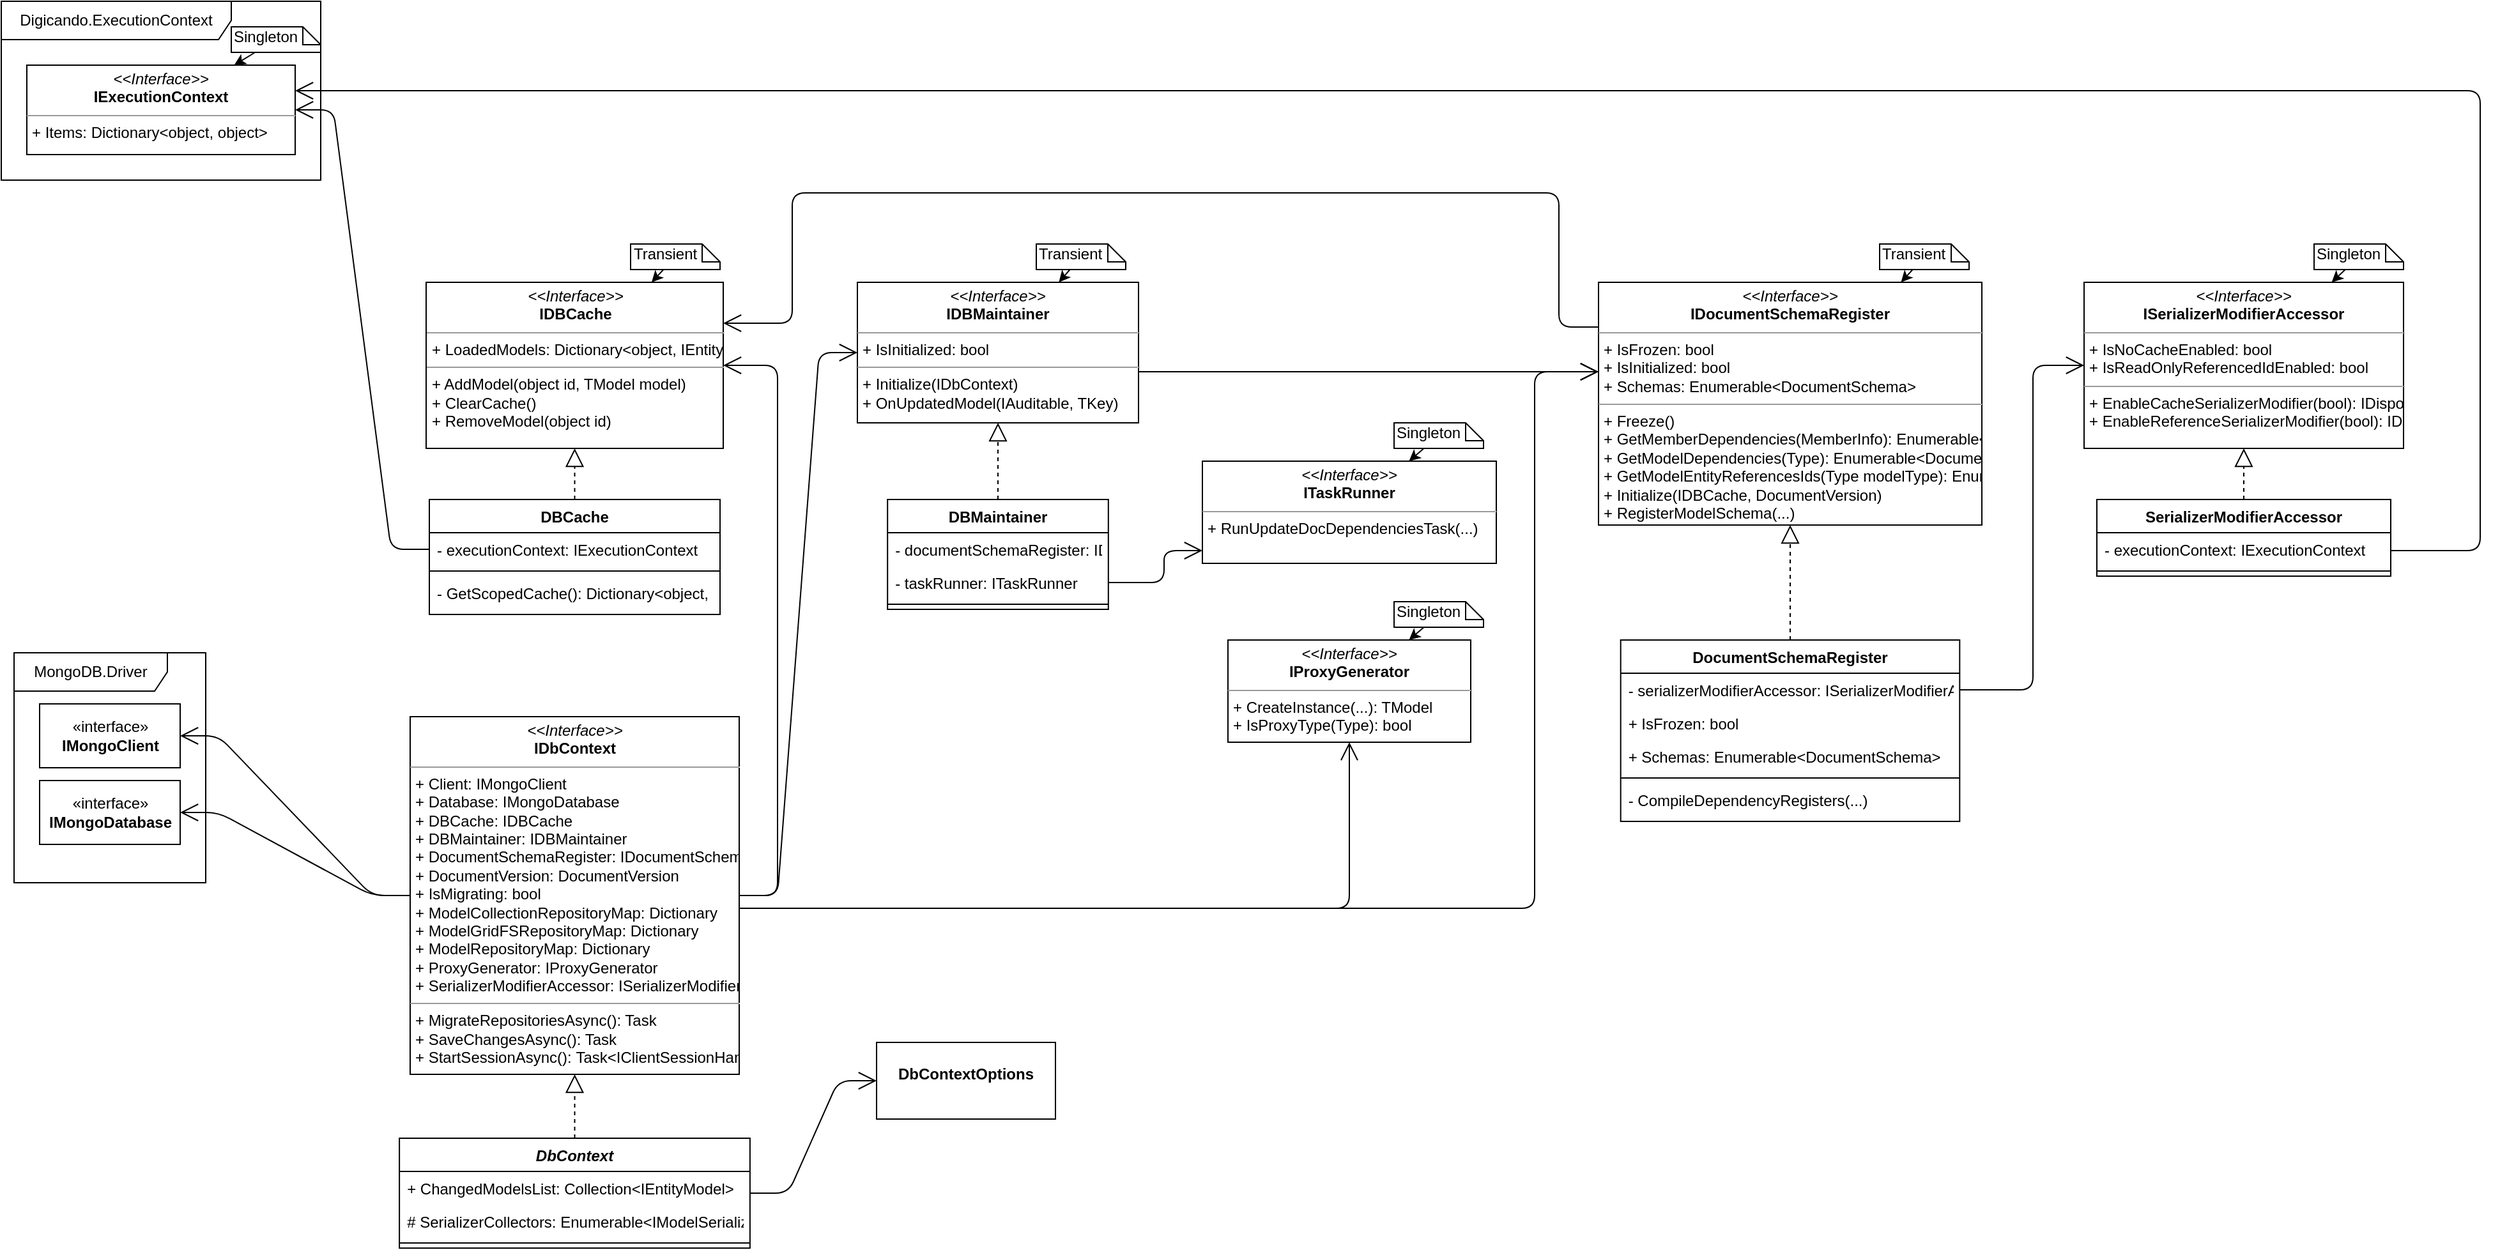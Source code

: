 <mxfile version="12.5.3" type="device"><diagram name="Page-1" id="9f46799a-70d6-7492-0946-bef42562c5a5"><mxGraphModel dx="1207" dy="1526" grid="1" gridSize="10" guides="1" tooltips="1" connect="1" arrows="1" fold="1" page="1" pageScale="1" pageWidth="1169" pageHeight="827" background="#ffffff" math="0" shadow="0"><root><mxCell id="0"/><mxCell id="1" parent="0"/><mxCell id="4_1BpdHHV7WjNFdUSWEV-7" value="&lt;p style=&quot;margin: 0px ; margin-top: 4px ; text-align: center&quot;&gt;&lt;i&gt;&amp;lt;&amp;lt;Interface&amp;gt;&amp;gt;&lt;/i&gt;&lt;br&gt;&lt;b&gt;IDbContext&lt;/b&gt;&lt;/p&gt;&lt;hr size=&quot;1&quot;&gt;&lt;p style=&quot;margin: 0px ; margin-left: 4px&quot;&gt;+ Client: IMongoClient&lt;br&gt;+ Database: IMongoDatabase&lt;/p&gt;&lt;p style=&quot;margin: 0px ; margin-left: 4px&quot;&gt;+ DBCache: IDBCache&lt;/p&gt;&lt;p style=&quot;margin: 0px ; margin-left: 4px&quot;&gt;+ DBMaintainer: IDBMaintainer&lt;/p&gt;&lt;p style=&quot;margin: 0px ; margin-left: 4px&quot;&gt;+ DocumentSchemaRegister: IDocumentSchemaRegister&lt;/p&gt;&lt;p style=&quot;margin: 0px ; margin-left: 4px&quot;&gt;+ DocumentVersion: DocumentVersion&lt;/p&gt;&lt;p style=&quot;margin: 0px ; margin-left: 4px&quot;&gt;+ IsMigrating: bool&lt;/p&gt;&lt;p style=&quot;margin: 0px ; margin-left: 4px&quot;&gt;+ ModelCollectionRepositoryMap: Dictionary&lt;/p&gt;&lt;p style=&quot;margin: 0px ; margin-left: 4px&quot;&gt;+ ModelGridFSRepositoryMap: Dictionary&lt;/p&gt;&lt;p style=&quot;margin: 0px ; margin-left: 4px&quot;&gt;+ ModelRepositoryMap: Dictionary&lt;/p&gt;&lt;p style=&quot;margin: 0px ; margin-left: 4px&quot;&gt;+ ProxyGenerator: IProxyGenerator&lt;/p&gt;&lt;p style=&quot;margin: 0px ; margin-left: 4px&quot;&gt;+&amp;nbsp;SerializerModifierAccessor: ISerializerModifierAccessor&lt;/p&gt;&lt;hr size=&quot;1&quot;&gt;&lt;p style=&quot;margin: 0px ; margin-left: 4px&quot;&gt;+ MigrateRepositoriesAsync(): Task&lt;br&gt;+ SaveChangesAsync(): Task&lt;/p&gt;&lt;p style=&quot;margin: 0px ; margin-left: 4px&quot;&gt;+&amp;nbsp;StartSessionAsync():&amp;nbsp;Task&amp;lt;IClientSessionHandle&amp;gt;&lt;/p&gt;" style="verticalAlign=top;align=left;overflow=fill;fontSize=12;fontFamily=Helvetica;html=1;" parent="1" vertex="1"><mxGeometry x="610" y="30" width="257.5" height="280" as="geometry"/></mxCell><mxCell id="4_1BpdHHV7WjNFdUSWEV-11" value="" style="group" parent="1" vertex="1" connectable="0"><mxGeometry x="300" y="-20" width="150" height="180" as="geometry"/></mxCell><mxCell id="4_1BpdHHV7WjNFdUSWEV-10" value="MongoDB.Driver" style="shape=umlFrame;whiteSpace=wrap;html=1;width=120;height=30;" parent="4_1BpdHHV7WjNFdUSWEV-11" vertex="1"><mxGeometry width="150" height="180" as="geometry"/></mxCell><mxCell id="4_1BpdHHV7WjNFdUSWEV-8" value="«interface»&lt;br&gt;&lt;b&gt;IMongoClient&lt;/b&gt;" style="html=1;" parent="4_1BpdHHV7WjNFdUSWEV-11" vertex="1"><mxGeometry x="20" y="40" width="110" height="50" as="geometry"/></mxCell><mxCell id="4_1BpdHHV7WjNFdUSWEV-9" value="«interface»&lt;br&gt;&lt;b&gt;IMongoDatabase&lt;/b&gt;" style="html=1;" parent="4_1BpdHHV7WjNFdUSWEV-11" vertex="1"><mxGeometry x="20" y="100" width="110" height="50" as="geometry"/></mxCell><mxCell id="4_1BpdHHV7WjNFdUSWEV-13" value="" style="endArrow=open;endFill=1;endSize=12;html=1;strokeColor=#000000;rounded=1;edgeStyle=entityRelationEdgeStyle;" parent="1" source="4_1BpdHHV7WjNFdUSWEV-7" target="4_1BpdHHV7WjNFdUSWEV-8" edge="1"><mxGeometry width="160" relative="1" as="geometry"><mxPoint x="870" y="80" as="sourcePoint"/><mxPoint x="910" y="-20" as="targetPoint"/></mxGeometry></mxCell><mxCell id="4_1BpdHHV7WjNFdUSWEV-14" value="" style="endArrow=open;endFill=1;endSize=12;html=1;strokeColor=#000000;rounded=1;edgeStyle=entityRelationEdgeStyle;" parent="1" source="4_1BpdHHV7WjNFdUSWEV-7" target="4_1BpdHHV7WjNFdUSWEV-9" edge="1"><mxGeometry width="160" relative="1" as="geometry"><mxPoint x="860" y="85" as="sourcePoint"/><mxPoint x="1000" y="5" as="targetPoint"/></mxGeometry></mxCell><mxCell id="4_1BpdHHV7WjNFdUSWEV-18" value="" style="endArrow=block;dashed=1;endFill=0;endSize=12;html=1;strokeColor=#000000;" parent="1" source="4_1BpdHHV7WjNFdUSWEV-21" target="4_1BpdHHV7WjNFdUSWEV-7" edge="1"><mxGeometry width="160" relative="1" as="geometry"><mxPoint x="738.75" y="350" as="sourcePoint"/><mxPoint x="547.5" y="370" as="targetPoint"/></mxGeometry></mxCell><mxCell id="4_1BpdHHV7WjNFdUSWEV-19" value="&lt;p style=&quot;margin: 0px ; margin-top: 4px ; text-align: center&quot;&gt;&lt;br&gt;&lt;b&gt;DbContextOptions&lt;/b&gt;&lt;br&gt;&lt;/p&gt;" style="verticalAlign=top;align=left;overflow=fill;fontSize=12;fontFamily=Helvetica;html=1;" parent="1" vertex="1"><mxGeometry x="975" y="285" width="140" height="60" as="geometry"/></mxCell><mxCell id="4_1BpdHHV7WjNFdUSWEV-20" value="" style="endArrow=open;endFill=1;endSize=12;html=1;strokeColor=#000000;rounded=1;edgeStyle=entityRelationEdgeStyle;" parent="1" source="4_1BpdHHV7WjNFdUSWEV-21" target="4_1BpdHHV7WjNFdUSWEV-19" edge="1"><mxGeometry width="160" relative="1" as="geometry"><mxPoint x="808.75" y="380" as="sourcePoint"/><mxPoint x="960" y="262" as="targetPoint"/></mxGeometry></mxCell><mxCell id="4_1BpdHHV7WjNFdUSWEV-21" value="DbContext" style="swimlane;fontStyle=3;align=center;verticalAlign=top;childLayout=stackLayout;horizontal=1;startSize=26;horizontalStack=0;resizeParent=1;resizeParentMax=0;resizeLast=0;collapsible=1;marginBottom=0;" parent="1" vertex="1"><mxGeometry x="601.57" y="360" width="274.37" height="86" as="geometry"/></mxCell><mxCell id="4_1BpdHHV7WjNFdUSWEV-22" value="+ ChangedModelsList: Collection&lt;IEntityModel&gt;" style="text;strokeColor=none;fillColor=none;align=left;verticalAlign=top;spacingLeft=4;spacingRight=4;overflow=hidden;rotatable=0;points=[[0,0.5],[1,0.5]];portConstraint=eastwest;" parent="4_1BpdHHV7WjNFdUSWEV-21" vertex="1"><mxGeometry y="26" width="274.37" height="26" as="geometry"/></mxCell><mxCell id="4_1BpdHHV7WjNFdUSWEV-29" value="# SerializerCollectors: Enumerable&lt;IModelSerializerCollector&gt;" style="text;strokeColor=none;fillColor=none;align=left;verticalAlign=top;spacingLeft=4;spacingRight=4;overflow=hidden;rotatable=0;points=[[0,0.5],[1,0.5]];portConstraint=eastwest;" parent="4_1BpdHHV7WjNFdUSWEV-21" vertex="1"><mxGeometry y="52" width="274.37" height="26" as="geometry"/></mxCell><mxCell id="4_1BpdHHV7WjNFdUSWEV-23" value="" style="line;strokeWidth=1;fillColor=none;align=left;verticalAlign=middle;spacingTop=-1;spacingLeft=3;spacingRight=3;rotatable=0;labelPosition=right;points=[];portConstraint=eastwest;" parent="4_1BpdHHV7WjNFdUSWEV-21" vertex="1"><mxGeometry y="78" width="274.37" height="8" as="geometry"/></mxCell><mxCell id="4_1BpdHHV7WjNFdUSWEV-30" value="&lt;p style=&quot;margin: 0px ; margin-top: 4px ; text-align: center&quot;&gt;&lt;i&gt;&amp;lt;&amp;lt;Interface&amp;gt;&amp;gt;&lt;/i&gt;&lt;br&gt;&lt;b&gt;IDBCache&lt;/b&gt;&lt;br&gt;&lt;/p&gt;&lt;hr size=&quot;1&quot;&gt;&lt;p style=&quot;margin: 0px ; margin-left: 4px&quot;&gt;+ LoadedModels: Dictionary&amp;lt;object, IEntityModel&amp;gt;&lt;br&gt;&lt;/p&gt;&lt;hr size=&quot;1&quot;&gt;&lt;p style=&quot;margin: 0px ; margin-left: 4px&quot;&gt;+ AddModel(object id, TModel model)&lt;br&gt;+ ClearCache()&lt;/p&gt;&lt;p style=&quot;margin: 0px ; margin-left: 4px&quot;&gt;+&amp;nbsp;RemoveModel(object id)&lt;/p&gt;" style="verticalAlign=top;align=left;overflow=fill;fontSize=12;fontFamily=Helvetica;html=1;" parent="1" vertex="1"><mxGeometry x="622.5" y="-310" width="232.5" height="130" as="geometry"/></mxCell><mxCell id="4_1BpdHHV7WjNFdUSWEV-31" value="" style="endArrow=open;endFill=1;endSize=12;html=1;strokeColor=#000000;rounded=1;edgeStyle=entityRelationEdgeStyle;" parent="1" source="4_1BpdHHV7WjNFdUSWEV-7" target="4_1BpdHHV7WjNFdUSWEV-30" edge="1"><mxGeometry width="160" relative="1" as="geometry"><mxPoint x="820" y="-15" as="sourcePoint"/><mxPoint x="947.5" y="-120" as="targetPoint"/></mxGeometry></mxCell><mxCell id="4_1BpdHHV7WjNFdUSWEV-34" value="" style="group" parent="1" vertex="1" connectable="0"><mxGeometry x="290" y="-530" width="260" height="140" as="geometry"/></mxCell><mxCell id="4_1BpdHHV7WjNFdUSWEV-33" value="Digicando.ExecutionContext" style="shape=umlFrame;whiteSpace=wrap;html=1;width=180;height=30;" parent="4_1BpdHHV7WjNFdUSWEV-34" vertex="1"><mxGeometry width="250" height="140" as="geometry"/></mxCell><mxCell id="4_1BpdHHV7WjNFdUSWEV-32" value="&lt;p style=&quot;margin: 0px ; margin-top: 4px ; text-align: center&quot;&gt;&lt;i&gt;&amp;lt;&amp;lt;Interface&amp;gt;&amp;gt;&lt;/i&gt;&lt;br&gt;&lt;b&gt;IExecutionContext&lt;/b&gt;&lt;br&gt;&lt;/p&gt;&lt;hr size=&quot;1&quot;&gt;&lt;p style=&quot;margin: 0px ; margin-left: 4px&quot;&gt;+ Items: Dictionary&amp;lt;object, object&amp;gt;&lt;/p&gt;" style="verticalAlign=top;align=left;overflow=fill;fontSize=12;fontFamily=Helvetica;html=1;" parent="4_1BpdHHV7WjNFdUSWEV-34" vertex="1"><mxGeometry x="20" y="50" width="210" height="70" as="geometry"/></mxCell><mxCell id="4_1BpdHHV7WjNFdUSWEV-78" value="Singleton" style="shape=note;whiteSpace=wrap;html=1;size=14;verticalAlign=top;align=left;spacingTop=-6;" parent="4_1BpdHHV7WjNFdUSWEV-34" vertex="1"><mxGeometry x="180" y="20" width="70" height="20" as="geometry"/></mxCell><mxCell id="4_1BpdHHV7WjNFdUSWEV-80" value="" style="edgeStyle=none;rounded=1;orthogonalLoop=1;jettySize=auto;html=1;strokeColor=#000000;" parent="4_1BpdHHV7WjNFdUSWEV-34" source="4_1BpdHHV7WjNFdUSWEV-78" target="4_1BpdHHV7WjNFdUSWEV-32" edge="1"><mxGeometry relative="1" as="geometry"><mxPoint x="252.5" y="-45" as="targetPoint"/></mxGeometry></mxCell><mxCell id="4_1BpdHHV7WjNFdUSWEV-35" value="DBCache" style="swimlane;fontStyle=1;align=center;verticalAlign=top;childLayout=stackLayout;horizontal=1;startSize=26;horizontalStack=0;resizeParent=1;resizeParentMax=0;resizeLast=0;collapsible=1;marginBottom=0;" parent="1" vertex="1"><mxGeometry x="625" y="-140" width="227.5" height="90" as="geometry"/></mxCell><mxCell id="4_1BpdHHV7WjNFdUSWEV-36" value="- executionContext: IExecutionContext" style="text;strokeColor=none;fillColor=none;align=left;verticalAlign=top;spacingLeft=4;spacingRight=4;overflow=hidden;rotatable=0;points=[[0,0.5],[1,0.5]];portConstraint=eastwest;" parent="4_1BpdHHV7WjNFdUSWEV-35" vertex="1"><mxGeometry y="26" width="227.5" height="26" as="geometry"/></mxCell><mxCell id="4_1BpdHHV7WjNFdUSWEV-37" value="" style="line;strokeWidth=1;fillColor=none;align=left;verticalAlign=middle;spacingTop=-1;spacingLeft=3;spacingRight=3;rotatable=0;labelPosition=right;points=[];portConstraint=eastwest;" parent="4_1BpdHHV7WjNFdUSWEV-35" vertex="1"><mxGeometry y="52" width="227.5" height="8" as="geometry"/></mxCell><mxCell id="4_1BpdHHV7WjNFdUSWEV-38" value="- GetScopedCache(): Dictionary&lt;object, IEntityModel&gt;" style="text;strokeColor=none;fillColor=none;align=left;verticalAlign=top;spacingLeft=4;spacingRight=4;overflow=hidden;rotatable=0;points=[[0,0.5],[1,0.5]];portConstraint=eastwest;" parent="4_1BpdHHV7WjNFdUSWEV-35" vertex="1"><mxGeometry y="60" width="227.5" height="30" as="geometry"/></mxCell><mxCell id="4_1BpdHHV7WjNFdUSWEV-39" value="" style="endArrow=block;dashed=1;endFill=0;endSize=12;html=1;strokeColor=#000000;" parent="1" source="4_1BpdHHV7WjNFdUSWEV-35" target="4_1BpdHHV7WjNFdUSWEV-30" edge="1"><mxGeometry width="160" relative="1" as="geometry"><mxPoint x="570.004" y="-120" as="sourcePoint"/><mxPoint x="570.003" y="-170" as="targetPoint"/></mxGeometry></mxCell><mxCell id="4_1BpdHHV7WjNFdUSWEV-42" value="" style="endArrow=open;endFill=1;endSize=12;html=1;strokeColor=#000000;rounded=1;edgeStyle=entityRelationEdgeStyle;" parent="1" source="4_1BpdHHV7WjNFdUSWEV-36" target="4_1BpdHHV7WjNFdUSWEV-32" edge="1"><mxGeometry width="160" relative="1" as="geometry"><mxPoint x="422.5" y="65" as="sourcePoint"/><mxPoint x="410" y="-360" as="targetPoint"/></mxGeometry></mxCell><mxCell id="4_1BpdHHV7WjNFdUSWEV-43" value="&lt;p style=&quot;margin: 0px ; margin-top: 4px ; text-align: center&quot;&gt;&lt;i&gt;&amp;lt;&amp;lt;Interface&amp;gt;&amp;gt;&lt;/i&gt;&lt;br&gt;&lt;b&gt;IDBMaintainer&lt;/b&gt;&lt;/p&gt;&lt;hr size=&quot;1&quot;&gt;&lt;p style=&quot;margin: 0px ; margin-left: 4px&quot;&gt;+ IsInitialized: bool&lt;br&gt;&lt;/p&gt;&lt;hr size=&quot;1&quot;&gt;&lt;p style=&quot;margin: 0px 0px 0px 4px&quot;&gt;+&amp;nbsp;Initialize(IDbContext)&lt;/p&gt;&lt;p style=&quot;margin: 0px 0px 0px 4px&quot;&gt;+ OnUpdatedModel(IAuditable, TKey)&lt;br&gt;&lt;/p&gt;" style="verticalAlign=top;align=left;overflow=fill;fontSize=12;fontFamily=Helvetica;html=1;" parent="1" vertex="1"><mxGeometry x="960" y="-310" width="220" height="110" as="geometry"/></mxCell><mxCell id="4_1BpdHHV7WjNFdUSWEV-44" value="DBMaintainer" style="swimlane;fontStyle=1;align=center;verticalAlign=top;childLayout=stackLayout;horizontal=1;startSize=26;horizontalStack=0;resizeParent=1;resizeParentMax=0;resizeLast=0;collapsible=1;marginBottom=0;" parent="1" vertex="1"><mxGeometry x="983.59" y="-140" width="172.81" height="86" as="geometry"><mxRectangle x="763.59" y="-30" width="110" height="26" as="alternateBounds"/></mxGeometry></mxCell><mxCell id="4_1BpdHHV7WjNFdUSWEV-45" value="- documentSchemaRegister: IDocumentSchemaRegister" style="text;align=left;verticalAlign=top;spacingLeft=4;spacingRight=4;overflow=hidden;rotatable=0;points=[[0,0.5],[1,0.5]];portConstraint=eastwest;" parent="4_1BpdHHV7WjNFdUSWEV-44" vertex="1"><mxGeometry y="26" width="172.81" height="26" as="geometry"/></mxCell><mxCell id="4_1BpdHHV7WjNFdUSWEV-48" value="- taskRunner: ITaskRunner" style="text;align=left;verticalAlign=top;spacingLeft=4;spacingRight=4;overflow=hidden;rotatable=0;points=[[0,0.5],[1,0.5]];portConstraint=eastwest;" parent="4_1BpdHHV7WjNFdUSWEV-44" vertex="1"><mxGeometry y="52" width="172.81" height="26" as="geometry"/></mxCell><mxCell id="4_1BpdHHV7WjNFdUSWEV-46" value="" style="line;strokeWidth=1;fillColor=none;align=left;verticalAlign=middle;spacingTop=-1;spacingLeft=3;spacingRight=3;rotatable=0;labelPosition=right;points=[];portConstraint=eastwest;" parent="4_1BpdHHV7WjNFdUSWEV-44" vertex="1"><mxGeometry y="78" width="172.81" height="8" as="geometry"/></mxCell><mxCell id="4_1BpdHHV7WjNFdUSWEV-49" value="" style="endArrow=block;dashed=1;endFill=0;endSize=12;html=1;strokeColor=#000000;" parent="1" source="4_1BpdHHV7WjNFdUSWEV-44" target="4_1BpdHHV7WjNFdUSWEV-43" edge="1"><mxGeometry width="160" relative="1" as="geometry"><mxPoint x="748.754" y="-185" as="sourcePoint"/><mxPoint x="748.752" y="-225" as="targetPoint"/></mxGeometry></mxCell><mxCell id="4_1BpdHHV7WjNFdUSWEV-50" value="" style="endArrow=open;endFill=1;endSize=12;html=1;strokeColor=#000000;rounded=1;edgeStyle=entityRelationEdgeStyle;" parent="1" source="4_1BpdHHV7WjNFdUSWEV-7" target="4_1BpdHHV7WjNFdUSWEV-43" edge="1"><mxGeometry width="160" relative="1" as="geometry"><mxPoint x="877.5" y="190" as="sourcePoint"/><mxPoint x="865" y="-235" as="targetPoint"/></mxGeometry></mxCell><mxCell id="4_1BpdHHV7WjNFdUSWEV-51" value="&lt;p style=&quot;margin: 0px ; margin-top: 4px ; text-align: center&quot;&gt;&lt;i&gt;&amp;lt;&amp;lt;Interface&amp;gt;&amp;gt;&lt;/i&gt;&lt;br&gt;&lt;b&gt;IDocumentSchemaRegister&lt;/b&gt;&lt;br&gt;&lt;/p&gt;&lt;hr size=&quot;1&quot;&gt;&lt;p style=&quot;margin: 0px ; margin-left: 4px&quot;&gt;&lt;/p&gt;&lt;p style=&quot;margin: 0px ; margin-left: 4px&quot;&gt;+ IsFrozen: bool&lt;/p&gt;&lt;p style=&quot;margin: 0px ; margin-left: 4px&quot;&gt;+ IsInitialized: bool&lt;/p&gt;&lt;p style=&quot;margin: 0px ; margin-left: 4px&quot;&gt;+ Schemas: Enumerable&amp;lt;DocumentSchema&amp;gt;&lt;/p&gt;&lt;hr size=&quot;1&quot;&gt;&lt;p style=&quot;margin: 0px 0px 0px 4px&quot;&gt;+&amp;nbsp;Freeze()&lt;/p&gt;&lt;p style=&quot;margin: 0px 0px 0px 4px&quot;&gt;+ GetMemberDependencies(MemberInfo): Enumerable&amp;lt;DocumentSchemaMemberMap&amp;gt;&lt;br&gt;+ GetModelDependencies(Type): Enumerable&amp;lt;DocumentSchemaMemberMap&amp;gt;&lt;/p&gt;&lt;p style=&quot;margin: 0px 0px 0px 4px&quot;&gt;+&amp;nbsp;GetModelEntityReferencesIds(Type modelType):&amp;nbsp;Enumerable&amp;lt;DocumentSchemaMemberMap&amp;gt;&lt;/p&gt;&lt;p style=&quot;margin: 0px 0px 0px 4px&quot;&gt;+&amp;nbsp;Initialize(IDBCache, DocumentVersion)&lt;/p&gt;&lt;p style=&quot;margin: 0px 0px 0px 4px&quot;&gt;+&amp;nbsp;RegisterModelSchema(...)&lt;/p&gt;" style="verticalAlign=top;align=left;overflow=fill;fontSize=12;fontFamily=Helvetica;html=1;" parent="1" vertex="1"><mxGeometry x="1540" y="-310" width="300" height="190" as="geometry"/></mxCell><mxCell id="4_1BpdHHV7WjNFdUSWEV-52" value="DocumentSchemaRegister" style="swimlane;fontStyle=1;align=center;verticalAlign=top;childLayout=stackLayout;horizontal=1;startSize=26;horizontalStack=0;resizeParent=1;resizeParentMax=0;resizeLast=0;collapsible=1;marginBottom=0;" parent="1" vertex="1"><mxGeometry x="1557.34" y="-30" width="265.31" height="142" as="geometry"/></mxCell><mxCell id="4_1BpdHHV7WjNFdUSWEV-56" value="- serializerModifierAccessor: ISerializerModifierAccessor" style="text;align=left;verticalAlign=top;spacingLeft=4;spacingRight=4;overflow=hidden;rotatable=0;points=[[0,0.5],[1,0.5]];portConstraint=eastwest;" parent="4_1BpdHHV7WjNFdUSWEV-52" vertex="1"><mxGeometry y="26" width="265.31" height="26" as="geometry"/></mxCell><mxCell id="4_1BpdHHV7WjNFdUSWEV-61" value="+ IsFrozen: bool" style="text;align=left;verticalAlign=top;spacingLeft=4;spacingRight=4;overflow=hidden;rotatable=0;points=[[0,0.5],[1,0.5]];portConstraint=eastwest;" parent="4_1BpdHHV7WjNFdUSWEV-52" vertex="1"><mxGeometry y="52" width="265.31" height="26" as="geometry"/></mxCell><mxCell id="4_1BpdHHV7WjNFdUSWEV-62" value="+ Schemas: Enumerable&lt;DocumentSchema&gt;" style="text;align=left;verticalAlign=top;spacingLeft=4;spacingRight=4;overflow=hidden;rotatable=0;points=[[0,0.5],[1,0.5]];portConstraint=eastwest;" parent="4_1BpdHHV7WjNFdUSWEV-52" vertex="1"><mxGeometry y="78" width="265.31" height="26" as="geometry"/></mxCell><mxCell id="4_1BpdHHV7WjNFdUSWEV-54" value="" style="line;strokeWidth=1;fillColor=none;align=left;verticalAlign=middle;spacingTop=-1;spacingLeft=3;spacingRight=3;rotatable=0;labelPosition=right;points=[];portConstraint=eastwest;" parent="4_1BpdHHV7WjNFdUSWEV-52" vertex="1"><mxGeometry y="104" width="265.31" height="8" as="geometry"/></mxCell><mxCell id="4_1BpdHHV7WjNFdUSWEV-55" value="- CompileDependencyRegisters(...)" style="text;strokeColor=none;fillColor=none;align=left;verticalAlign=top;spacingLeft=4;spacingRight=4;overflow=hidden;rotatable=0;points=[[0,0.5],[1,0.5]];portConstraint=eastwest;" parent="4_1BpdHHV7WjNFdUSWEV-52" vertex="1"><mxGeometry y="112" width="265.31" height="30" as="geometry"/></mxCell><mxCell id="4_1BpdHHV7WjNFdUSWEV-57" value="" style="endArrow=open;endFill=1;endSize=12;html=1;strokeColor=#000000;rounded=1;edgeStyle=orthogonalEdgeStyle;" parent="1" source="4_1BpdHHV7WjNFdUSWEV-7" target="4_1BpdHHV7WjNFdUSWEV-51" edge="1"><mxGeometry width="160" relative="1" as="geometry"><mxPoint x="877.5" y="190" as="sourcePoint"/><mxPoint x="970" y="-265" as="targetPoint"/><Array as="points"><mxPoint x="1490" y="180"/><mxPoint x="1490" y="-240"/></Array></mxGeometry></mxCell><mxCell id="4_1BpdHHV7WjNFdUSWEV-58" value="" style="endArrow=open;endFill=1;endSize=12;html=1;strokeColor=#000000;rounded=1;edgeStyle=orthogonalEdgeStyle;" parent="1" source="4_1BpdHHV7WjNFdUSWEV-43" target="4_1BpdHHV7WjNFdUSWEV-51" edge="1"><mxGeometry width="160" relative="1" as="geometry"><mxPoint x="877.5" y="189.571" as="sourcePoint"/><mxPoint x="1220" y="-280" as="targetPoint"/><Array as="points"><mxPoint x="1290" y="-240"/><mxPoint x="1290" y="-240"/></Array></mxGeometry></mxCell><mxCell id="4_1BpdHHV7WjNFdUSWEV-59" value="" style="endArrow=block;dashed=1;endFill=0;endSize=12;html=1;strokeColor=#000000;" parent="1" source="4_1BpdHHV7WjNFdUSWEV-52" target="4_1BpdHHV7WjNFdUSWEV-51" edge="1"><mxGeometry width="160" relative="1" as="geometry"><mxPoint x="1028.754" y="-130" as="sourcePoint"/><mxPoint x="1028.752" y="-170" as="targetPoint"/></mxGeometry></mxCell><mxCell id="4_1BpdHHV7WjNFdUSWEV-60" value="" style="endArrow=open;endFill=1;endSize=12;html=1;strokeColor=#000000;rounded=1;edgeStyle=orthogonalEdgeStyle;" parent="1" source="4_1BpdHHV7WjNFdUSWEV-51" target="4_1BpdHHV7WjNFdUSWEV-30" edge="1"><mxGeometry width="160" relative="1" as="geometry"><mxPoint x="1199.5" y="260.431" as="sourcePoint"/><mxPoint x="1592.0" y="-159.569" as="targetPoint"/><Array as="points"><mxPoint x="1509" y="-275"/><mxPoint x="1509" y="-380"/><mxPoint x="909" y="-380"/><mxPoint x="909" y="-278"/></Array></mxGeometry></mxCell><mxCell id="4_1BpdHHV7WjNFdUSWEV-64" value="&lt;p style=&quot;margin: 0px ; margin-top: 4px ; text-align: center&quot;&gt;&lt;i&gt;&amp;lt;&amp;lt;Interface&amp;gt;&amp;gt;&lt;/i&gt;&lt;br&gt;&lt;b&gt;IProxyGenerator&lt;/b&gt;&lt;br&gt;&lt;/p&gt;&lt;hr size=&quot;1&quot;&gt;&lt;p style=&quot;margin: 0px ; margin-left: 4px&quot;&gt;&lt;span&gt;+ CreateInstance(...): TModel&lt;/span&gt;&lt;/p&gt;&lt;p style=&quot;margin: 0px ; margin-left: 4px&quot;&gt;+ IsProxyType(Type): bool&lt;/p&gt;" style="verticalAlign=top;align=left;overflow=fill;fontSize=12;fontFamily=Helvetica;html=1;" parent="1" vertex="1"><mxGeometry x="1250" y="-30" width="190" height="80" as="geometry"/></mxCell><mxCell id="4_1BpdHHV7WjNFdUSWEV-65" value="" style="endArrow=open;endFill=1;endSize=12;html=1;strokeColor=#000000;rounded=1;edgeStyle=orthogonalEdgeStyle;" parent="1" source="4_1BpdHHV7WjNFdUSWEV-7" target="4_1BpdHHV7WjNFdUSWEV-64" edge="1"><mxGeometry width="160" relative="1" as="geometry"><mxPoint x="877.5" y="189.571" as="sourcePoint"/><mxPoint x="1270" y="-230.429" as="targetPoint"/><Array as="points"><mxPoint x="1345" y="180"/></Array></mxGeometry></mxCell><mxCell id="4_1BpdHHV7WjNFdUSWEV-66" value="&lt;p style=&quot;margin: 0px ; margin-top: 4px ; text-align: center&quot;&gt;&lt;i&gt;&amp;lt;&amp;lt;Interface&amp;gt;&amp;gt;&lt;/i&gt;&lt;br&gt;&lt;b&gt;ITaskRunner&lt;/b&gt;&lt;br&gt;&lt;/p&gt;&lt;hr size=&quot;1&quot;&gt;&lt;p style=&quot;margin: 0px ; margin-left: 4px&quot;&gt;&lt;/p&gt;&lt;p style=&quot;margin: 0px ; margin-left: 4px&quot;&gt;+ RunUpdateDocDependenciesTask(...)&lt;br&gt;&lt;/p&gt;" style="verticalAlign=top;align=left;overflow=fill;fontSize=12;fontFamily=Helvetica;html=1;" parent="1" vertex="1"><mxGeometry x="1230" y="-170" width="230" height="80" as="geometry"/></mxCell><mxCell id="4_1BpdHHV7WjNFdUSWEV-67" value="" style="endArrow=open;endFill=1;endSize=12;html=1;strokeColor=#000000;rounded=1;edgeStyle=orthogonalEdgeStyle;" parent="1" source="4_1BpdHHV7WjNFdUSWEV-48" target="4_1BpdHHV7WjNFdUSWEV-66" edge="1"><mxGeometry width="160" relative="1" as="geometry"><mxPoint x="999.54" y="90.001" as="sourcePoint"/><mxPoint x="1382.854" y="-49.999" as="targetPoint"/><Array as="points"><mxPoint x="1200" y="-75"/><mxPoint x="1200" y="-100"/></Array></mxGeometry></mxCell><mxCell id="4_1BpdHHV7WjNFdUSWEV-68" value="&lt;p style=&quot;margin: 0px ; margin-top: 4px ; text-align: center&quot;&gt;&lt;i&gt;&amp;lt;&amp;lt;Interface&amp;gt;&amp;gt;&lt;/i&gt;&lt;br&gt;&lt;b&gt;ISerializerModifierAccessor&lt;/b&gt;&lt;br&gt;&lt;/p&gt;&lt;hr size=&quot;1&quot;&gt;&lt;p style=&quot;margin: 0px ; margin-left: 4px&quot;&gt;+ IsNoCacheEnabled: bool&lt;br&gt;+ IsReadOnlyReferencedIdEnabled: bool&lt;/p&gt;&lt;hr size=&quot;1&quot;&gt;&lt;p style=&quot;margin: 0px ; margin-left: 4px&quot;&gt;+ EnableCacheSerializerModifier(bool): IDisposable&lt;br&gt;+ EnableReferenceSerializerModifier(bool): IDisposable&lt;/p&gt;" style="verticalAlign=top;align=left;overflow=fill;fontSize=12;fontFamily=Helvetica;html=1;" parent="1" vertex="1"><mxGeometry x="1920" y="-310" width="250" height="130" as="geometry"/></mxCell><mxCell id="4_1BpdHHV7WjNFdUSWEV-69" value="" style="endArrow=open;endFill=1;endSize=12;html=1;strokeColor=#000000;rounded=1;edgeStyle=orthogonalEdgeStyle;exitX=1;exitY=0.5;exitDx=0;exitDy=0;" parent="1" source="4_1BpdHHV7WjNFdUSWEV-56" target="4_1BpdHHV7WjNFdUSWEV-68" edge="1"><mxGeometry width="160" relative="1" as="geometry"><mxPoint x="877.5" y="190" as="sourcePoint"/><mxPoint x="1920" y="-250" as="targetPoint"/><Array as="points"><mxPoint x="1880" y="9"/><mxPoint x="1880" y="-245"/></Array></mxGeometry></mxCell><mxCell id="4_1BpdHHV7WjNFdUSWEV-70" value="SerializerModifierAccessor" style="swimlane;fontStyle=1;align=center;verticalAlign=top;childLayout=stackLayout;horizontal=1;startSize=26;horizontalStack=0;resizeParent=1;resizeParentMax=0;resizeLast=0;collapsible=1;marginBottom=0;" parent="1" vertex="1"><mxGeometry x="1930" y="-140" width="230" height="60" as="geometry"/></mxCell><mxCell id="4_1BpdHHV7WjNFdUSWEV-71" value="- executionContext: IExecutionContext" style="text;strokeColor=none;fillColor=none;align=left;verticalAlign=top;spacingLeft=4;spacingRight=4;overflow=hidden;rotatable=0;points=[[0,0.5],[1,0.5]];portConstraint=eastwest;" parent="4_1BpdHHV7WjNFdUSWEV-70" vertex="1"><mxGeometry y="26" width="230" height="26" as="geometry"/></mxCell><mxCell id="4_1BpdHHV7WjNFdUSWEV-72" value="" style="line;strokeWidth=1;fillColor=none;align=left;verticalAlign=middle;spacingTop=-1;spacingLeft=3;spacingRight=3;rotatable=0;labelPosition=right;points=[];portConstraint=eastwest;" parent="4_1BpdHHV7WjNFdUSWEV-70" vertex="1"><mxGeometry y="52" width="230" height="8" as="geometry"/></mxCell><mxCell id="4_1BpdHHV7WjNFdUSWEV-74" value="" style="endArrow=block;dashed=1;endFill=0;endSize=12;html=1;strokeColor=#000000;" parent="1" source="4_1BpdHHV7WjNFdUSWEV-70" target="4_1BpdHHV7WjNFdUSWEV-68" edge="1"><mxGeometry width="160" relative="1" as="geometry"><mxPoint x="2109.996" y="80" as="sourcePoint"/><mxPoint x="2109.999" y="-20" as="targetPoint"/></mxGeometry></mxCell><mxCell id="4_1BpdHHV7WjNFdUSWEV-75" value="" style="endArrow=open;endFill=1;endSize=12;html=1;strokeColor=#000000;rounded=1;edgeStyle=orthogonalEdgeStyle;" parent="1" source="4_1BpdHHV7WjNFdUSWEV-71" target="4_1BpdHHV7WjNFdUSWEV-32" edge="1"><mxGeometry width="160" relative="1" as="geometry"><mxPoint x="2020.65" y="192" as="sourcePoint"/><mxPoint x="2118" y="50" as="targetPoint"/><Array as="points"><mxPoint x="2230" y="-100"/><mxPoint x="2230" y="-460"/></Array></mxGeometry></mxCell><mxCell id="4_1BpdHHV7WjNFdUSWEV-81" value="Singleton" style="shape=note;whiteSpace=wrap;html=1;size=14;verticalAlign=top;align=left;spacingTop=-6;" parent="1" vertex="1"><mxGeometry x="1380" y="-60" width="70" height="20" as="geometry"/></mxCell><mxCell id="4_1BpdHHV7WjNFdUSWEV-82" value="" style="edgeStyle=none;rounded=1;orthogonalLoop=1;jettySize=auto;html=1;strokeColor=#000000;" parent="1" source="4_1BpdHHV7WjNFdUSWEV-81" target="4_1BpdHHV7WjNFdUSWEV-64" edge="1"><mxGeometry relative="1" as="geometry"><mxPoint x="1382.273" y="-30" as="targetPoint"/></mxGeometry></mxCell><mxCell id="4_1BpdHHV7WjNFdUSWEV-83" value="Singleton" style="shape=note;whiteSpace=wrap;html=1;size=14;verticalAlign=top;align=left;spacingTop=-6;" parent="1" vertex="1"><mxGeometry x="1380" y="-200" width="70" height="20" as="geometry"/></mxCell><mxCell id="4_1BpdHHV7WjNFdUSWEV-84" value="" style="edgeStyle=none;rounded=1;orthogonalLoop=1;jettySize=auto;html=1;strokeColor=#000000;" parent="1" source="4_1BpdHHV7WjNFdUSWEV-83" target="4_1BpdHHV7WjNFdUSWEV-66" edge="1"><mxGeometry relative="1" as="geometry"><mxPoint x="1391.667" y="-170" as="targetPoint"/></mxGeometry></mxCell><mxCell id="4_1BpdHHV7WjNFdUSWEV-85" value="Transient" style="shape=note;whiteSpace=wrap;html=1;size=14;verticalAlign=top;align=left;spacingTop=-6;" parent="1" vertex="1"><mxGeometry x="782.5" y="-340" width="70" height="20" as="geometry"/></mxCell><mxCell id="4_1BpdHHV7WjNFdUSWEV-86" value="" style="edgeStyle=none;rounded=1;orthogonalLoop=1;jettySize=auto;html=1;strokeColor=#000000;" parent="1" source="4_1BpdHHV7WjNFdUSWEV-85" target="4_1BpdHHV7WjNFdUSWEV-30" edge="1"><mxGeometry relative="1" as="geometry"><mxPoint x="794.167" y="-310" as="targetPoint"/></mxGeometry></mxCell><mxCell id="4_1BpdHHV7WjNFdUSWEV-87" value="Transient" style="shape=note;whiteSpace=wrap;html=1;size=14;verticalAlign=top;align=left;spacingTop=-6;" parent="1" vertex="1"><mxGeometry x="1100" y="-340" width="70" height="20" as="geometry"/></mxCell><mxCell id="4_1BpdHHV7WjNFdUSWEV-88" value="" style="edgeStyle=none;rounded=1;orthogonalLoop=1;jettySize=auto;html=1;strokeColor=#000000;" parent="1" source="4_1BpdHHV7WjNFdUSWEV-87" target="4_1BpdHHV7WjNFdUSWEV-43" edge="1"><mxGeometry relative="1" as="geometry"><mxPoint x="1126.471" y="-365" as="targetPoint"/></mxGeometry></mxCell><mxCell id="4_1BpdHHV7WjNFdUSWEV-89" value="Transient" style="shape=note;whiteSpace=wrap;html=1;size=14;verticalAlign=top;align=left;spacingTop=-6;" parent="1" vertex="1"><mxGeometry x="1760" y="-340" width="70" height="20" as="geometry"/></mxCell><mxCell id="4_1BpdHHV7WjNFdUSWEV-90" value="" style="edgeStyle=none;rounded=1;orthogonalLoop=1;jettySize=auto;html=1;strokeColor=#000000;" parent="1" source="4_1BpdHHV7WjNFdUSWEV-89" target="4_1BpdHHV7WjNFdUSWEV-51" edge="1"><mxGeometry relative="1" as="geometry"><mxPoint x="1776.471" y="-310" as="targetPoint"/></mxGeometry></mxCell><mxCell id="4_1BpdHHV7WjNFdUSWEV-91" value="Singleton" style="shape=note;whiteSpace=wrap;html=1;size=14;verticalAlign=top;align=left;spacingTop=-6;" parent="1" vertex="1"><mxGeometry x="2100" y="-340" width="70" height="20" as="geometry"/></mxCell><mxCell id="4_1BpdHHV7WjNFdUSWEV-92" value="" style="edgeStyle=none;rounded=1;orthogonalLoop=1;jettySize=auto;html=1;strokeColor=#000000;" parent="1" source="4_1BpdHHV7WjNFdUSWEV-91" target="4_1BpdHHV7WjNFdUSWEV-68" edge="1"><mxGeometry relative="1" as="geometry"><mxPoint x="2116.471" y="-310" as="targetPoint"/></mxGeometry></mxCell></root></mxGraphModel></diagram></mxfile>